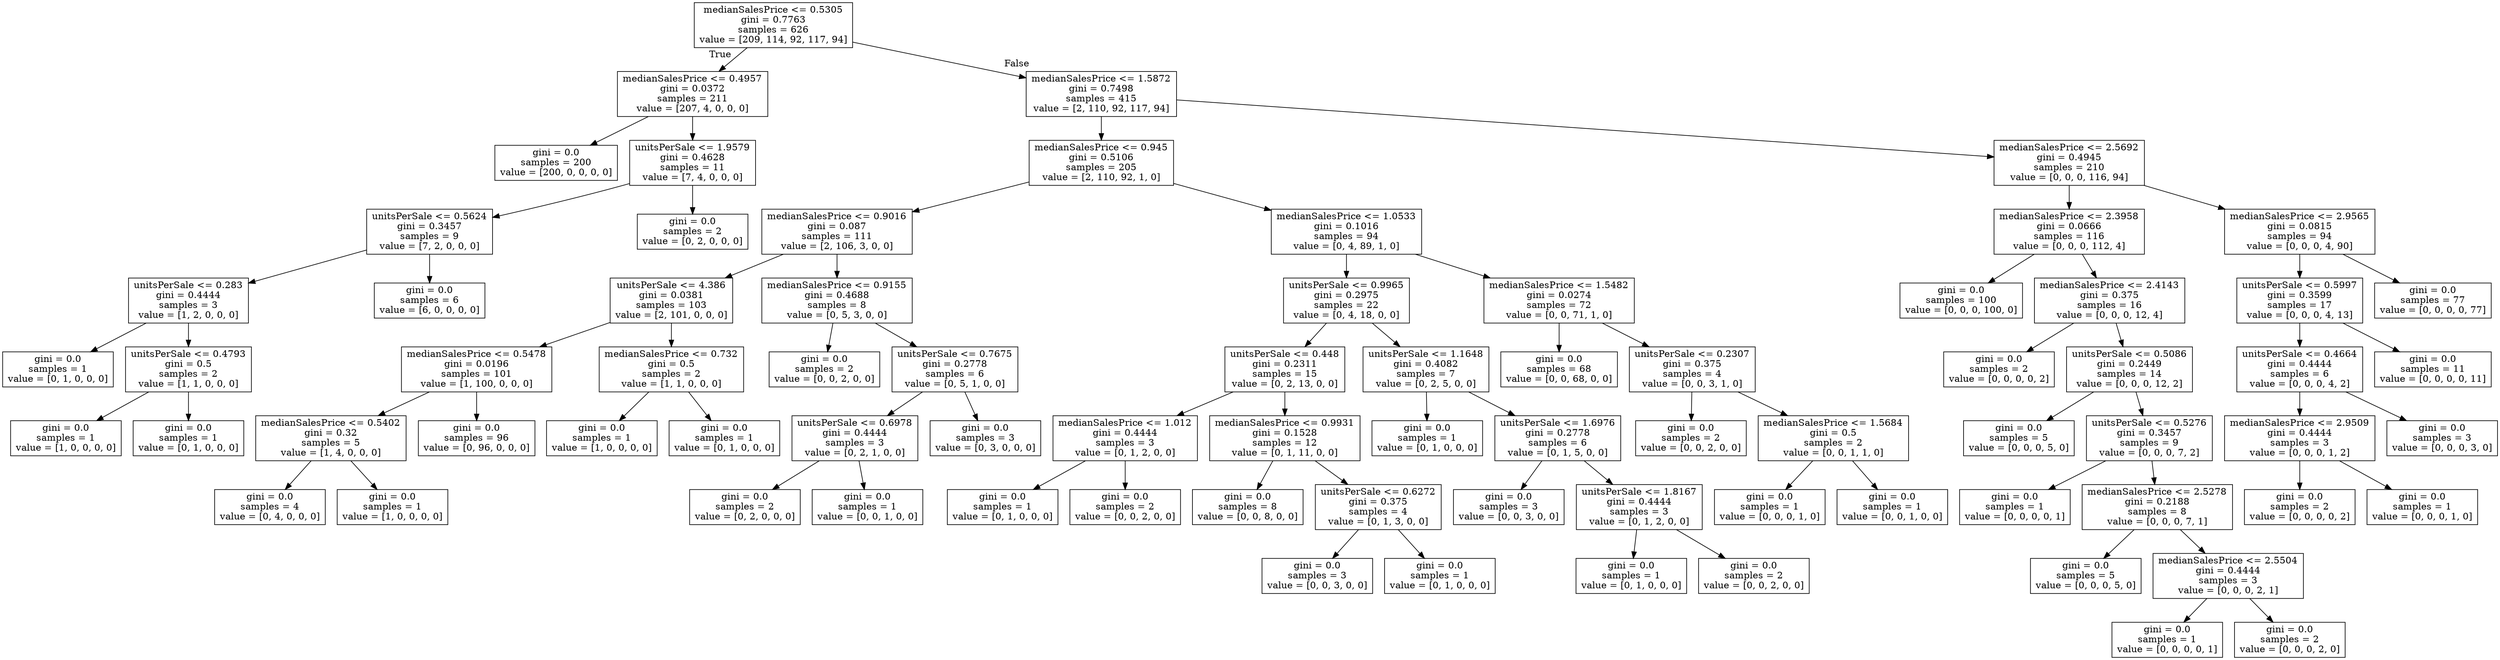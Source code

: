 digraph Tree {
node [shape=box] ;
0 [label="medianSalesPrice <= 0.5305\ngini = 0.7763\nsamples = 626\nvalue = [209, 114, 92, 117, 94]"] ;
1 [label="medianSalesPrice <= 0.4957\ngini = 0.0372\nsamples = 211\nvalue = [207, 4, 0, 0, 0]"] ;
0 -> 1 [labeldistance=2.5, labelangle=45, headlabel="True"] ;
2 [label="gini = 0.0\nsamples = 200\nvalue = [200, 0, 0, 0, 0]"] ;
1 -> 2 ;
3 [label="unitsPerSale <= 1.9579\ngini = 0.4628\nsamples = 11\nvalue = [7, 4, 0, 0, 0]"] ;
1 -> 3 ;
4 [label="unitsPerSale <= 0.5624\ngini = 0.3457\nsamples = 9\nvalue = [7, 2, 0, 0, 0]"] ;
3 -> 4 ;
5 [label="unitsPerSale <= 0.283\ngini = 0.4444\nsamples = 3\nvalue = [1, 2, 0, 0, 0]"] ;
4 -> 5 ;
6 [label="gini = 0.0\nsamples = 1\nvalue = [0, 1, 0, 0, 0]"] ;
5 -> 6 ;
7 [label="unitsPerSale <= 0.4793\ngini = 0.5\nsamples = 2\nvalue = [1, 1, 0, 0, 0]"] ;
5 -> 7 ;
8 [label="gini = 0.0\nsamples = 1\nvalue = [1, 0, 0, 0, 0]"] ;
7 -> 8 ;
9 [label="gini = 0.0\nsamples = 1\nvalue = [0, 1, 0, 0, 0]"] ;
7 -> 9 ;
10 [label="gini = 0.0\nsamples = 6\nvalue = [6, 0, 0, 0, 0]"] ;
4 -> 10 ;
11 [label="gini = 0.0\nsamples = 2\nvalue = [0, 2, 0, 0, 0]"] ;
3 -> 11 ;
12 [label="medianSalesPrice <= 1.5872\ngini = 0.7498\nsamples = 415\nvalue = [2, 110, 92, 117, 94]"] ;
0 -> 12 [labeldistance=2.5, labelangle=-45, headlabel="False"] ;
13 [label="medianSalesPrice <= 0.945\ngini = 0.5106\nsamples = 205\nvalue = [2, 110, 92, 1, 0]"] ;
12 -> 13 ;
14 [label="medianSalesPrice <= 0.9016\ngini = 0.087\nsamples = 111\nvalue = [2, 106, 3, 0, 0]"] ;
13 -> 14 ;
15 [label="unitsPerSale <= 4.386\ngini = 0.0381\nsamples = 103\nvalue = [2, 101, 0, 0, 0]"] ;
14 -> 15 ;
16 [label="medianSalesPrice <= 0.5478\ngini = 0.0196\nsamples = 101\nvalue = [1, 100, 0, 0, 0]"] ;
15 -> 16 ;
17 [label="medianSalesPrice <= 0.5402\ngini = 0.32\nsamples = 5\nvalue = [1, 4, 0, 0, 0]"] ;
16 -> 17 ;
18 [label="gini = 0.0\nsamples = 4\nvalue = [0, 4, 0, 0, 0]"] ;
17 -> 18 ;
19 [label="gini = 0.0\nsamples = 1\nvalue = [1, 0, 0, 0, 0]"] ;
17 -> 19 ;
20 [label="gini = 0.0\nsamples = 96\nvalue = [0, 96, 0, 0, 0]"] ;
16 -> 20 ;
21 [label="medianSalesPrice <= 0.732\ngini = 0.5\nsamples = 2\nvalue = [1, 1, 0, 0, 0]"] ;
15 -> 21 ;
22 [label="gini = 0.0\nsamples = 1\nvalue = [1, 0, 0, 0, 0]"] ;
21 -> 22 ;
23 [label="gini = 0.0\nsamples = 1\nvalue = [0, 1, 0, 0, 0]"] ;
21 -> 23 ;
24 [label="medianSalesPrice <= 0.9155\ngini = 0.4688\nsamples = 8\nvalue = [0, 5, 3, 0, 0]"] ;
14 -> 24 ;
25 [label="gini = 0.0\nsamples = 2\nvalue = [0, 0, 2, 0, 0]"] ;
24 -> 25 ;
26 [label="unitsPerSale <= 0.7675\ngini = 0.2778\nsamples = 6\nvalue = [0, 5, 1, 0, 0]"] ;
24 -> 26 ;
27 [label="unitsPerSale <= 0.6978\ngini = 0.4444\nsamples = 3\nvalue = [0, 2, 1, 0, 0]"] ;
26 -> 27 ;
28 [label="gini = 0.0\nsamples = 2\nvalue = [0, 2, 0, 0, 0]"] ;
27 -> 28 ;
29 [label="gini = 0.0\nsamples = 1\nvalue = [0, 0, 1, 0, 0]"] ;
27 -> 29 ;
30 [label="gini = 0.0\nsamples = 3\nvalue = [0, 3, 0, 0, 0]"] ;
26 -> 30 ;
31 [label="medianSalesPrice <= 1.0533\ngini = 0.1016\nsamples = 94\nvalue = [0, 4, 89, 1, 0]"] ;
13 -> 31 ;
32 [label="unitsPerSale <= 0.9965\ngini = 0.2975\nsamples = 22\nvalue = [0, 4, 18, 0, 0]"] ;
31 -> 32 ;
33 [label="unitsPerSale <= 0.448\ngini = 0.2311\nsamples = 15\nvalue = [0, 2, 13, 0, 0]"] ;
32 -> 33 ;
34 [label="medianSalesPrice <= 1.012\ngini = 0.4444\nsamples = 3\nvalue = [0, 1, 2, 0, 0]"] ;
33 -> 34 ;
35 [label="gini = 0.0\nsamples = 1\nvalue = [0, 1, 0, 0, 0]"] ;
34 -> 35 ;
36 [label="gini = 0.0\nsamples = 2\nvalue = [0, 0, 2, 0, 0]"] ;
34 -> 36 ;
37 [label="medianSalesPrice <= 0.9931\ngini = 0.1528\nsamples = 12\nvalue = [0, 1, 11, 0, 0]"] ;
33 -> 37 ;
38 [label="gini = 0.0\nsamples = 8\nvalue = [0, 0, 8, 0, 0]"] ;
37 -> 38 ;
39 [label="unitsPerSale <= 0.6272\ngini = 0.375\nsamples = 4\nvalue = [0, 1, 3, 0, 0]"] ;
37 -> 39 ;
40 [label="gini = 0.0\nsamples = 3\nvalue = [0, 0, 3, 0, 0]"] ;
39 -> 40 ;
41 [label="gini = 0.0\nsamples = 1\nvalue = [0, 1, 0, 0, 0]"] ;
39 -> 41 ;
42 [label="unitsPerSale <= 1.1648\ngini = 0.4082\nsamples = 7\nvalue = [0, 2, 5, 0, 0]"] ;
32 -> 42 ;
43 [label="gini = 0.0\nsamples = 1\nvalue = [0, 1, 0, 0, 0]"] ;
42 -> 43 ;
44 [label="unitsPerSale <= 1.6976\ngini = 0.2778\nsamples = 6\nvalue = [0, 1, 5, 0, 0]"] ;
42 -> 44 ;
45 [label="gini = 0.0\nsamples = 3\nvalue = [0, 0, 3, 0, 0]"] ;
44 -> 45 ;
46 [label="unitsPerSale <= 1.8167\ngini = 0.4444\nsamples = 3\nvalue = [0, 1, 2, 0, 0]"] ;
44 -> 46 ;
47 [label="gini = 0.0\nsamples = 1\nvalue = [0, 1, 0, 0, 0]"] ;
46 -> 47 ;
48 [label="gini = 0.0\nsamples = 2\nvalue = [0, 0, 2, 0, 0]"] ;
46 -> 48 ;
49 [label="medianSalesPrice <= 1.5482\ngini = 0.0274\nsamples = 72\nvalue = [0, 0, 71, 1, 0]"] ;
31 -> 49 ;
50 [label="gini = 0.0\nsamples = 68\nvalue = [0, 0, 68, 0, 0]"] ;
49 -> 50 ;
51 [label="unitsPerSale <= 0.2307\ngini = 0.375\nsamples = 4\nvalue = [0, 0, 3, 1, 0]"] ;
49 -> 51 ;
52 [label="gini = 0.0\nsamples = 2\nvalue = [0, 0, 2, 0, 0]"] ;
51 -> 52 ;
53 [label="medianSalesPrice <= 1.5684\ngini = 0.5\nsamples = 2\nvalue = [0, 0, 1, 1, 0]"] ;
51 -> 53 ;
54 [label="gini = 0.0\nsamples = 1\nvalue = [0, 0, 0, 1, 0]"] ;
53 -> 54 ;
55 [label="gini = 0.0\nsamples = 1\nvalue = [0, 0, 1, 0, 0]"] ;
53 -> 55 ;
56 [label="medianSalesPrice <= 2.5692\ngini = 0.4945\nsamples = 210\nvalue = [0, 0, 0, 116, 94]"] ;
12 -> 56 ;
57 [label="medianSalesPrice <= 2.3958\ngini = 0.0666\nsamples = 116\nvalue = [0, 0, 0, 112, 4]"] ;
56 -> 57 ;
58 [label="gini = 0.0\nsamples = 100\nvalue = [0, 0, 0, 100, 0]"] ;
57 -> 58 ;
59 [label="medianSalesPrice <= 2.4143\ngini = 0.375\nsamples = 16\nvalue = [0, 0, 0, 12, 4]"] ;
57 -> 59 ;
60 [label="gini = 0.0\nsamples = 2\nvalue = [0, 0, 0, 0, 2]"] ;
59 -> 60 ;
61 [label="unitsPerSale <= 0.5086\ngini = 0.2449\nsamples = 14\nvalue = [0, 0, 0, 12, 2]"] ;
59 -> 61 ;
62 [label="gini = 0.0\nsamples = 5\nvalue = [0, 0, 0, 5, 0]"] ;
61 -> 62 ;
63 [label="unitsPerSale <= 0.5276\ngini = 0.3457\nsamples = 9\nvalue = [0, 0, 0, 7, 2]"] ;
61 -> 63 ;
64 [label="gini = 0.0\nsamples = 1\nvalue = [0, 0, 0, 0, 1]"] ;
63 -> 64 ;
65 [label="medianSalesPrice <= 2.5278\ngini = 0.2188\nsamples = 8\nvalue = [0, 0, 0, 7, 1]"] ;
63 -> 65 ;
66 [label="gini = 0.0\nsamples = 5\nvalue = [0, 0, 0, 5, 0]"] ;
65 -> 66 ;
67 [label="medianSalesPrice <= 2.5504\ngini = 0.4444\nsamples = 3\nvalue = [0, 0, 0, 2, 1]"] ;
65 -> 67 ;
68 [label="gini = 0.0\nsamples = 1\nvalue = [0, 0, 0, 0, 1]"] ;
67 -> 68 ;
69 [label="gini = 0.0\nsamples = 2\nvalue = [0, 0, 0, 2, 0]"] ;
67 -> 69 ;
70 [label="medianSalesPrice <= 2.9565\ngini = 0.0815\nsamples = 94\nvalue = [0, 0, 0, 4, 90]"] ;
56 -> 70 ;
71 [label="unitsPerSale <= 0.5997\ngini = 0.3599\nsamples = 17\nvalue = [0, 0, 0, 4, 13]"] ;
70 -> 71 ;
72 [label="unitsPerSale <= 0.4664\ngini = 0.4444\nsamples = 6\nvalue = [0, 0, 0, 4, 2]"] ;
71 -> 72 ;
73 [label="medianSalesPrice <= 2.9509\ngini = 0.4444\nsamples = 3\nvalue = [0, 0, 0, 1, 2]"] ;
72 -> 73 ;
74 [label="gini = 0.0\nsamples = 2\nvalue = [0, 0, 0, 0, 2]"] ;
73 -> 74 ;
75 [label="gini = 0.0\nsamples = 1\nvalue = [0, 0, 0, 1, 0]"] ;
73 -> 75 ;
76 [label="gini = 0.0\nsamples = 3\nvalue = [0, 0, 0, 3, 0]"] ;
72 -> 76 ;
77 [label="gini = 0.0\nsamples = 11\nvalue = [0, 0, 0, 0, 11]"] ;
71 -> 77 ;
78 [label="gini = 0.0\nsamples = 77\nvalue = [0, 0, 0, 0, 77]"] ;
70 -> 78 ;
}
